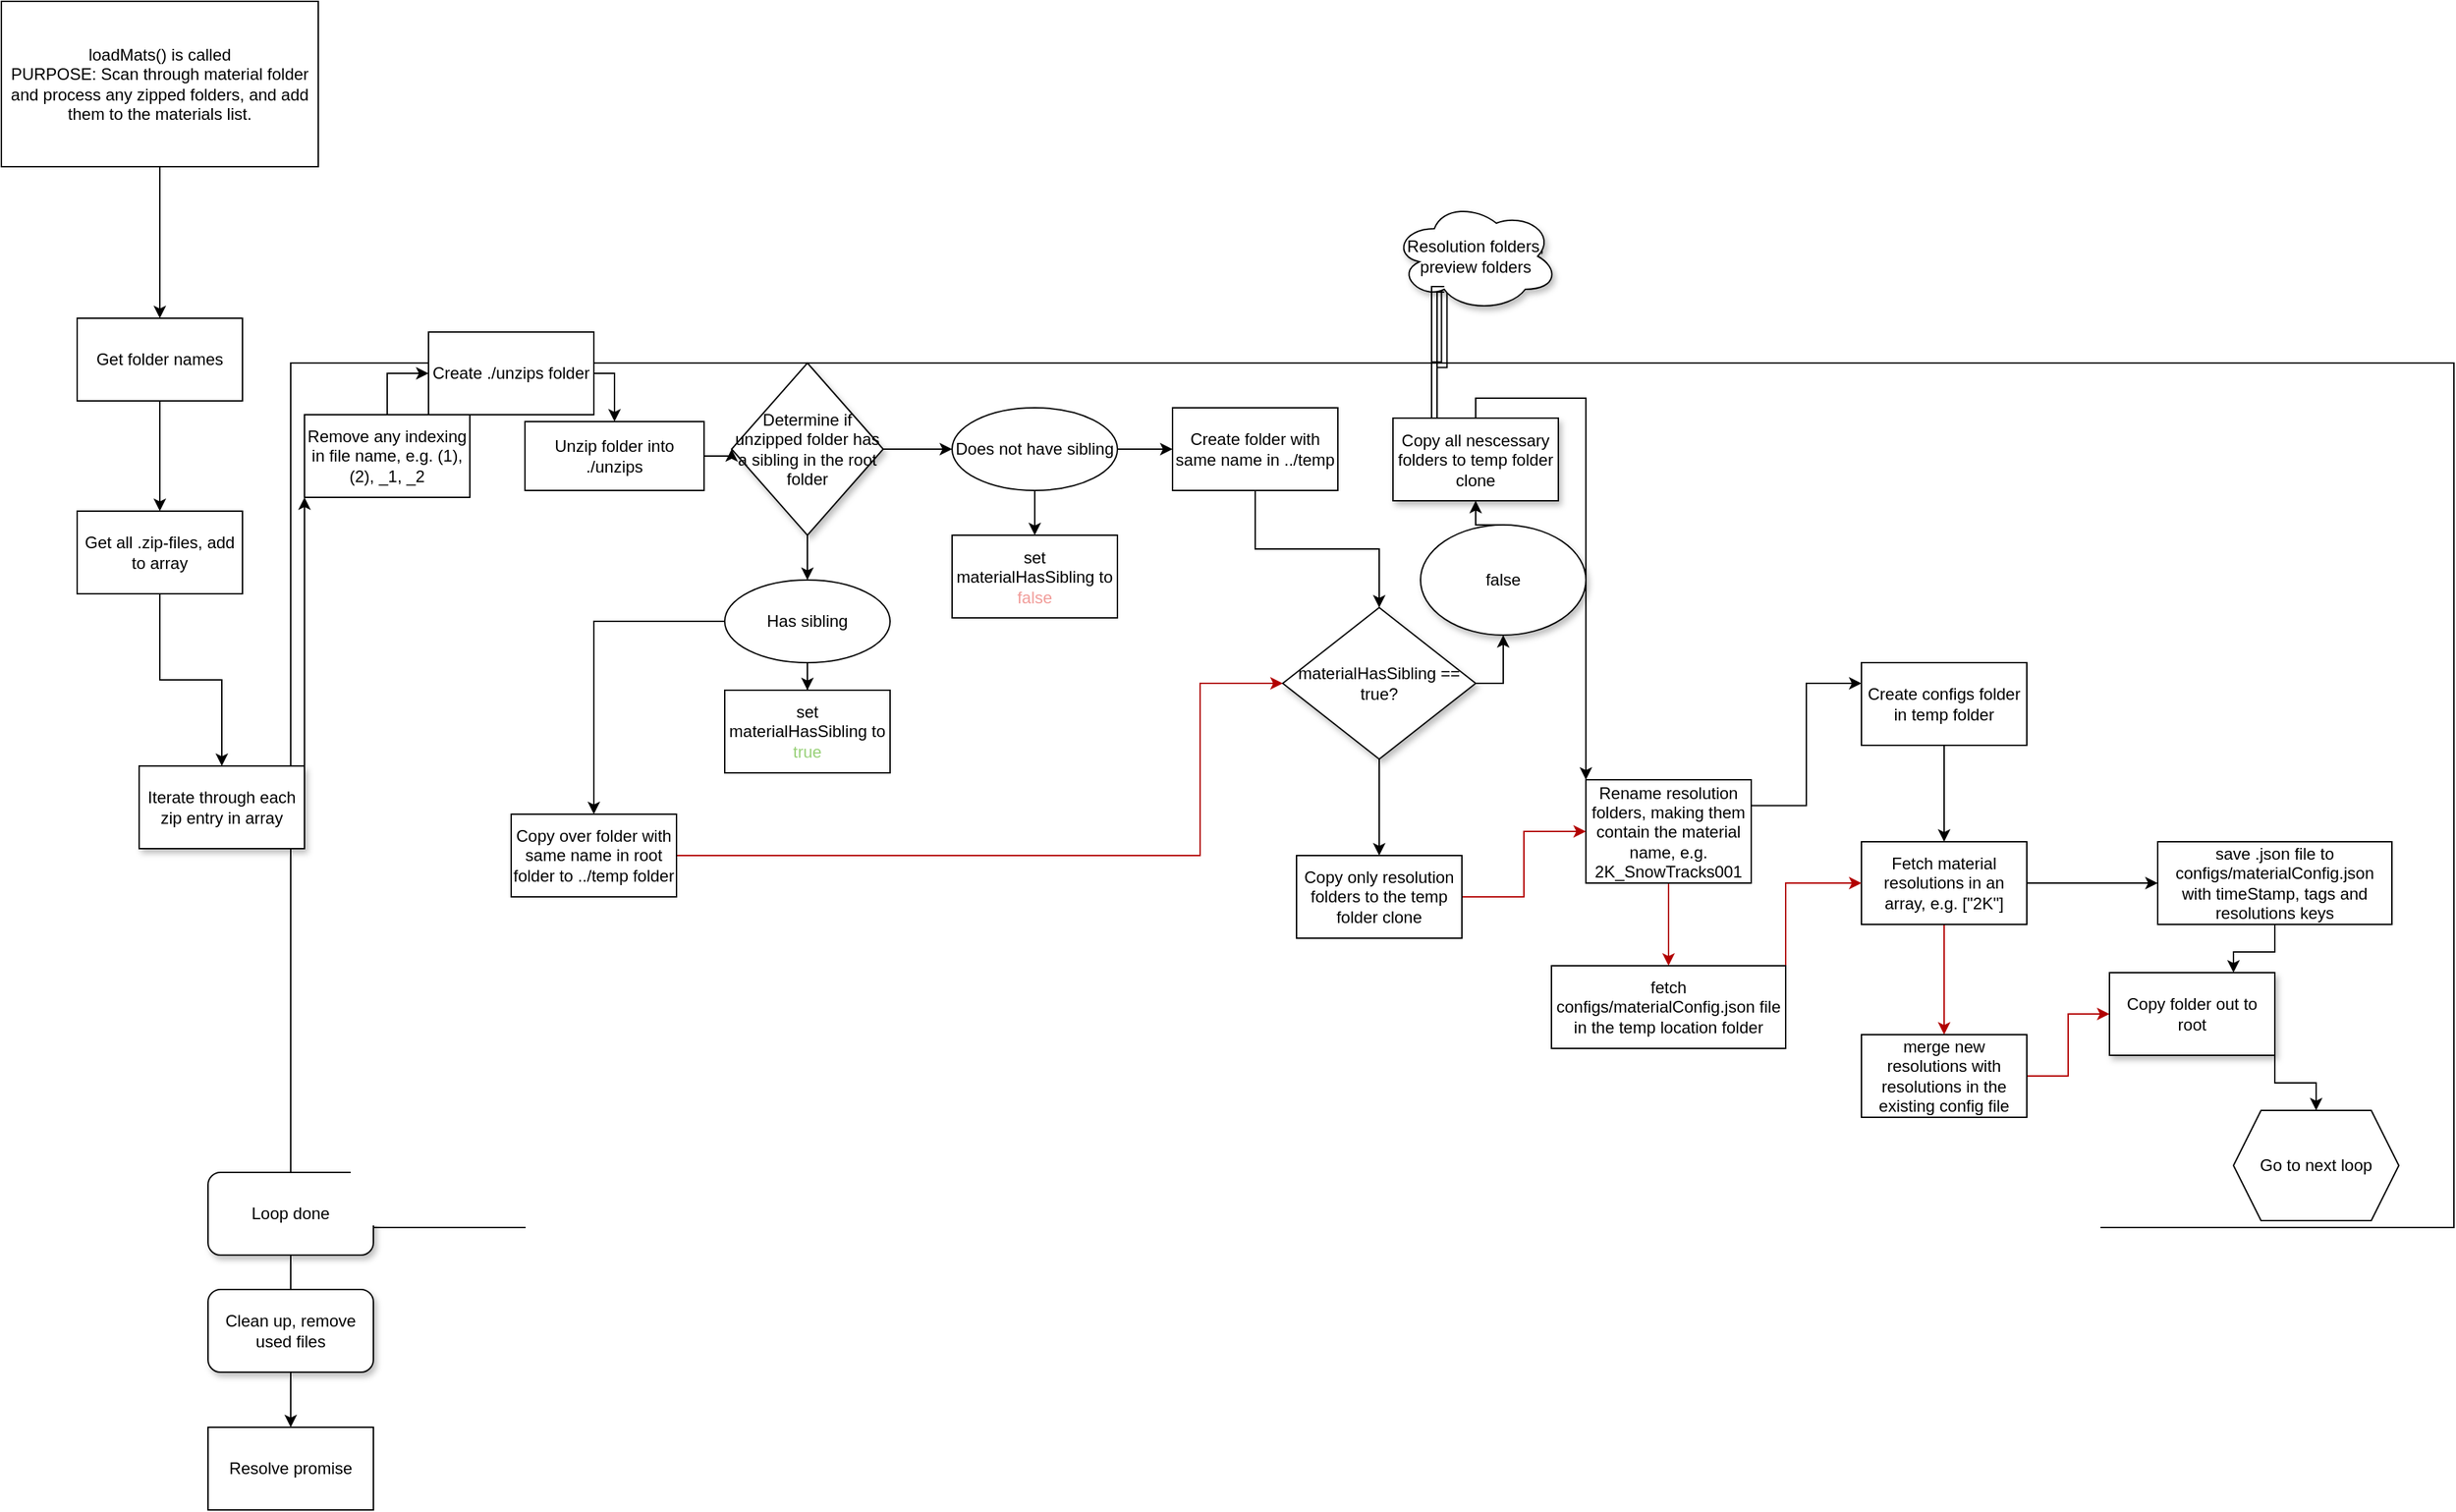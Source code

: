 <mxfile version="15.2.7" type="device" pages="2"><diagram id="7RGFKdEH5Pb6tyNks4_N" name="loadMats"><mxGraphModel dx="1422" dy="1922" grid="1" gridSize="10" guides="1" tooltips="1" connect="1" arrows="1" fold="1" page="1" pageScale="1" pageWidth="850" pageHeight="1100" math="0" shadow="0"><root><mxCell id="0"/><mxCell id="1" parent="0"/><mxCell id="j7DE4_1TnmKl7u6RfxlN-9" value="" style="rounded=0;whiteSpace=wrap;html=1;perimeterSpacing=0;" parent="1" vertex="1"><mxGeometry x="230" y="-822.5" width="1570" height="627.5" as="geometry"/></mxCell><mxCell id="j7DE4_1TnmKl7u6RfxlN-4" value="" style="edgeStyle=orthogonalEdgeStyle;rounded=0;orthogonalLoop=1;jettySize=auto;html=1;" parent="1" source="j7DE4_1TnmKl7u6RfxlN-1" target="j7DE4_1TnmKl7u6RfxlN-3" edge="1"><mxGeometry relative="1" as="geometry"/></mxCell><mxCell id="j7DE4_1TnmKl7u6RfxlN-1" value="loadMats() is called&lt;br&gt;PURPOSE: Scan through material folder and process any zipped folders, and add them to the materials list." style="rounded=0;whiteSpace=wrap;html=1;" parent="1" vertex="1"><mxGeometry x="20" y="-1085" width="230" height="120" as="geometry"/></mxCell><mxCell id="j7DE4_1TnmKl7u6RfxlN-6" value="" style="edgeStyle=orthogonalEdgeStyle;rounded=0;orthogonalLoop=1;jettySize=auto;html=1;" parent="1" source="j7DE4_1TnmKl7u6RfxlN-3" target="j7DE4_1TnmKl7u6RfxlN-5" edge="1"><mxGeometry relative="1" as="geometry"/></mxCell><mxCell id="j7DE4_1TnmKl7u6RfxlN-3" value="Get folder names" style="whiteSpace=wrap;html=1;rounded=0;" parent="1" vertex="1"><mxGeometry x="75" y="-855" width="120" height="60" as="geometry"/></mxCell><mxCell id="j7DE4_1TnmKl7u6RfxlN-8" value="" style="edgeStyle=orthogonalEdgeStyle;rounded=0;orthogonalLoop=1;jettySize=auto;html=1;" parent="1" source="j7DE4_1TnmKl7u6RfxlN-5" target="j7DE4_1TnmKl7u6RfxlN-7" edge="1"><mxGeometry relative="1" as="geometry"/></mxCell><mxCell id="j7DE4_1TnmKl7u6RfxlN-5" value="Get all .zip-files, add to array" style="whiteSpace=wrap;html=1;rounded=0;" parent="1" vertex="1"><mxGeometry x="75" y="-715" width="120" height="60" as="geometry"/></mxCell><mxCell id="j7DE4_1TnmKl7u6RfxlN-101" style="edgeStyle=orthogonalEdgeStyle;rounded=0;orthogonalLoop=1;jettySize=auto;html=1;exitX=1;exitY=0;exitDx=0;exitDy=0;entryX=0;entryY=1;entryDx=0;entryDy=0;strokeColor=default;" parent="1" source="j7DE4_1TnmKl7u6RfxlN-7" target="j7DE4_1TnmKl7u6RfxlN-14" edge="1"><mxGeometry relative="1" as="geometry"/></mxCell><mxCell id="j7DE4_1TnmKl7u6RfxlN-7" value="Iterate through each zip entry in array" style="whiteSpace=wrap;html=1;rounded=0;shadow=1;" parent="1" vertex="1"><mxGeometry x="120" y="-530" width="120" height="60" as="geometry"/></mxCell><mxCell id="j7DE4_1TnmKl7u6RfxlN-21" value="" style="edgeStyle=orthogonalEdgeStyle;rounded=0;orthogonalLoop=1;jettySize=auto;html=1;entryX=0;entryY=0.5;entryDx=0;entryDy=0;" parent="1" source="j7DE4_1TnmKl7u6RfxlN-12" target="j7DE4_1TnmKl7u6RfxlN-22" edge="1"><mxGeometry relative="1" as="geometry"><mxPoint x="560" y="-760" as="targetPoint"/></mxGeometry></mxCell><mxCell id="j7DE4_1TnmKl7u6RfxlN-12" value="Unzip folder into ./unzips" style="rounded=0;whiteSpace=wrap;html=1;" parent="1" vertex="1"><mxGeometry x="400" y="-780" width="130" height="50" as="geometry"/></mxCell><mxCell id="j7DE4_1TnmKl7u6RfxlN-105" style="edgeStyle=orthogonalEdgeStyle;rounded=0;orthogonalLoop=1;jettySize=auto;html=1;exitX=0.5;exitY=0;exitDx=0;exitDy=0;entryX=0;entryY=0.5;entryDx=0;entryDy=0;strokeColor=default;" parent="1" source="j7DE4_1TnmKl7u6RfxlN-14" target="j7DE4_1TnmKl7u6RfxlN-102" edge="1"><mxGeometry relative="1" as="geometry"/></mxCell><mxCell id="j7DE4_1TnmKl7u6RfxlN-14" value="Remove any indexing in file name, e.g. (1), (2), _1, _2" style="rounded=0;whiteSpace=wrap;html=1;" parent="1" vertex="1"><mxGeometry x="240" y="-785" width="120" height="60" as="geometry"/></mxCell><mxCell id="j7DE4_1TnmKl7u6RfxlN-26" value="" style="edgeStyle=orthogonalEdgeStyle;rounded=0;orthogonalLoop=1;jettySize=auto;html=1;" parent="1" source="j7DE4_1TnmKl7u6RfxlN-22" target="j7DE4_1TnmKl7u6RfxlN-25" edge="1"><mxGeometry relative="1" as="geometry"/></mxCell><mxCell id="j7DE4_1TnmKl7u6RfxlN-30" value="" style="edgeStyle=orthogonalEdgeStyle;rounded=0;orthogonalLoop=1;jettySize=auto;html=1;" parent="1" source="j7DE4_1TnmKl7u6RfxlN-22" target="j7DE4_1TnmKl7u6RfxlN-29" edge="1"><mxGeometry relative="1" as="geometry"/></mxCell><mxCell id="j7DE4_1TnmKl7u6RfxlN-22" value="&lt;span&gt;Determine if unzipped folder has a sibling in the root folder&lt;/span&gt;" style="rhombus;whiteSpace=wrap;html=1;rounded=0;shadow=1;" parent="1" vertex="1"><mxGeometry x="550" y="-822.5" width="110" height="125" as="geometry"/></mxCell><mxCell id="j7DE4_1TnmKl7u6RfxlN-28" value="" style="edgeStyle=orthogonalEdgeStyle;rounded=0;orthogonalLoop=1;jettySize=auto;html=1;" parent="1" source="j7DE4_1TnmKl7u6RfxlN-25" target="j7DE4_1TnmKl7u6RfxlN-27" edge="1"><mxGeometry relative="1" as="geometry"/></mxCell><mxCell id="j7DE4_1TnmKl7u6RfxlN-42" value="" style="edgeStyle=orthogonalEdgeStyle;rounded=0;orthogonalLoop=1;jettySize=auto;html=1;" parent="1" source="j7DE4_1TnmKl7u6RfxlN-25" target="j7DE4_1TnmKl7u6RfxlN-41" edge="1"><mxGeometry relative="1" as="geometry"/></mxCell><mxCell id="j7DE4_1TnmKl7u6RfxlN-25" value="Has sibling" style="ellipse;whiteSpace=wrap;html=1;rounded=0;" parent="1" vertex="1"><mxGeometry x="545" y="-665" width="120" height="60" as="geometry"/></mxCell><mxCell id="j7DE4_1TnmKl7u6RfxlN-59" style="edgeStyle=orthogonalEdgeStyle;rounded=0;orthogonalLoop=1;jettySize=auto;html=1;exitX=1;exitY=0.5;exitDx=0;exitDy=0;entryX=0;entryY=0.5;entryDx=0;entryDy=0;fillColor=#e51400;strokeColor=#B20000;" parent="1" source="j7DE4_1TnmKl7u6RfxlN-27" target="j7DE4_1TnmKl7u6RfxlN-64" edge="1"><mxGeometry relative="1" as="geometry"><mxPoint x="950" y="-595" as="targetPoint"/><Array as="points"><mxPoint x="890" y="-465"/><mxPoint x="890" y="-590"/></Array></mxGeometry></mxCell><mxCell id="j7DE4_1TnmKl7u6RfxlN-27" value="Copy over folder with same name in root folder to ../temp folder" style="whiteSpace=wrap;html=1;rounded=0;" parent="1" vertex="1"><mxGeometry x="390" y="-495" width="120" height="60" as="geometry"/></mxCell><mxCell id="j7DE4_1TnmKl7u6RfxlN-32" value="" style="edgeStyle=orthogonalEdgeStyle;rounded=0;orthogonalLoop=1;jettySize=auto;html=1;" parent="1" source="j7DE4_1TnmKl7u6RfxlN-29" target="j7DE4_1TnmKl7u6RfxlN-31" edge="1"><mxGeometry relative="1" as="geometry"/></mxCell><mxCell id="j7DE4_1TnmKl7u6RfxlN-40" value="" style="edgeStyle=orthogonalEdgeStyle;rounded=0;orthogonalLoop=1;jettySize=auto;html=1;" parent="1" source="j7DE4_1TnmKl7u6RfxlN-29" target="j7DE4_1TnmKl7u6RfxlN-39" edge="1"><mxGeometry relative="1" as="geometry"/></mxCell><mxCell id="j7DE4_1TnmKl7u6RfxlN-29" value="Does not have sibling" style="ellipse;whiteSpace=wrap;html=1;rounded=0;" parent="1" vertex="1"><mxGeometry x="710" y="-790" width="120" height="60" as="geometry"/></mxCell><mxCell id="j7DE4_1TnmKl7u6RfxlN-34" value="" style="edgeStyle=orthogonalEdgeStyle;rounded=0;orthogonalLoop=1;jettySize=auto;html=1;entryX=0.5;entryY=0;entryDx=0;entryDy=0;" parent="1" source="j7DE4_1TnmKl7u6RfxlN-31" target="j7DE4_1TnmKl7u6RfxlN-64" edge="1"><mxGeometry relative="1" as="geometry"><mxPoint x="1010" y="-625" as="targetPoint"/></mxGeometry></mxCell><mxCell id="j7DE4_1TnmKl7u6RfxlN-31" value="Create folder with same name in ../temp" style="whiteSpace=wrap;html=1;rounded=0;" parent="1" vertex="1"><mxGeometry x="870" y="-790" width="120" height="60" as="geometry"/></mxCell><mxCell id="j7DE4_1TnmKl7u6RfxlN-39" value="set materialHasSibling to &lt;font color=&quot;#f19c99&quot;&gt;false&lt;/font&gt;" style="whiteSpace=wrap;html=1;rounded=0;" parent="1" vertex="1"><mxGeometry x="710" y="-697.5" width="120" height="60" as="geometry"/></mxCell><mxCell id="j7DE4_1TnmKl7u6RfxlN-41" value="set materialHasSibling to &lt;font color=&quot;#97d077&quot;&gt;true&lt;/font&gt;" style="whiteSpace=wrap;html=1;rounded=0;" parent="1" vertex="1"><mxGeometry x="545" y="-585" width="120" height="60" as="geometry"/></mxCell><mxCell id="j7DE4_1TnmKl7u6RfxlN-84" value="" style="edgeStyle=orthogonalEdgeStyle;rounded=0;orthogonalLoop=1;jettySize=auto;html=1;strokeColor=#B20000;fillColor=#e51400;" parent="1" source="j7DE4_1TnmKl7u6RfxlN-43" target="j7DE4_1TnmKl7u6RfxlN-83" edge="1"><mxGeometry relative="1" as="geometry"/></mxCell><mxCell id="j7DE4_1TnmKl7u6RfxlN-87" style="edgeStyle=orthogonalEdgeStyle;rounded=0;orthogonalLoop=1;jettySize=auto;html=1;exitX=1;exitY=0.25;exitDx=0;exitDy=0;entryX=0;entryY=0.25;entryDx=0;entryDy=0;strokeColor=default;" parent="1" source="j7DE4_1TnmKl7u6RfxlN-43" target="j7DE4_1TnmKl7u6RfxlN-47" edge="1"><mxGeometry relative="1" as="geometry"/></mxCell><mxCell id="j7DE4_1TnmKl7u6RfxlN-43" value="Rename resolution folders, making them contain the material name, e.g. 2K_SnowTracks001" style="whiteSpace=wrap;html=1;rounded=0;" parent="1" vertex="1"><mxGeometry x="1170" y="-520" width="120" height="75" as="geometry"/></mxCell><mxCell id="j7DE4_1TnmKl7u6RfxlN-76" style="edgeStyle=orthogonalEdgeStyle;shape=link;rounded=0;orthogonalLoop=1;jettySize=auto;html=1;exitX=0.31;exitY=0.8;exitDx=0;exitDy=0;exitPerimeter=0;entryX=0.25;entryY=0;entryDx=0;entryDy=0;strokeColor=default;" parent="1" source="j7DE4_1TnmKl7u6RfxlN-45" target="j7DE4_1TnmKl7u6RfxlN-72" edge="1"><mxGeometry relative="1" as="geometry"/></mxCell><mxCell id="j7DE4_1TnmKl7u6RfxlN-45" value="Resolution folders, preview folders" style="ellipse;shape=cloud;whiteSpace=wrap;html=1;rounded=0;shadow=1;fillOpacity=100;snapToPoint=0;" parent="1" vertex="1"><mxGeometry x="1030" y="-940" width="120" height="80" as="geometry"/></mxCell><mxCell id="j7DE4_1TnmKl7u6RfxlN-88" style="edgeStyle=orthogonalEdgeStyle;rounded=0;orthogonalLoop=1;jettySize=auto;html=1;exitX=0.5;exitY=1;exitDx=0;exitDy=0;entryX=0.5;entryY=0;entryDx=0;entryDy=0;strokeColor=default;" parent="1" source="j7DE4_1TnmKl7u6RfxlN-47" target="j7DE4_1TnmKl7u6RfxlN-49" edge="1"><mxGeometry relative="1" as="geometry"/></mxCell><mxCell id="j7DE4_1TnmKl7u6RfxlN-47" value="Create configs folder in temp folder" style="whiteSpace=wrap;html=1;rounded=0;" parent="1" vertex="1"><mxGeometry x="1370" y="-605" width="120" height="60" as="geometry"/></mxCell><mxCell id="j7DE4_1TnmKl7u6RfxlN-52" value="" style="edgeStyle=orthogonalEdgeStyle;rounded=0;orthogonalLoop=1;jettySize=auto;html=1;" parent="1" source="j7DE4_1TnmKl7u6RfxlN-49" target="j7DE4_1TnmKl7u6RfxlN-51" edge="1"><mxGeometry relative="1" as="geometry"/></mxCell><mxCell id="j7DE4_1TnmKl7u6RfxlN-91" value="" style="edgeStyle=orthogonalEdgeStyle;rounded=0;orthogonalLoop=1;jettySize=auto;html=1;strokeColor=#B20000;fillColor=#e51400;" parent="1" source="j7DE4_1TnmKl7u6RfxlN-49" target="j7DE4_1TnmKl7u6RfxlN-90" edge="1"><mxGeometry relative="1" as="geometry"/></mxCell><mxCell id="j7DE4_1TnmKl7u6RfxlN-49" value="Fetch material resolutions in an array, e.g. [&quot;2K&quot;]" style="whiteSpace=wrap;html=1;rounded=0;" parent="1" vertex="1"><mxGeometry x="1370" y="-475" width="120" height="60" as="geometry"/></mxCell><mxCell id="j7DE4_1TnmKl7u6RfxlN-56" value="" style="edgeStyle=orthogonalEdgeStyle;rounded=0;orthogonalLoop=1;jettySize=auto;html=1;entryX=0.75;entryY=0;entryDx=0;entryDy=0;" parent="1" source="j7DE4_1TnmKl7u6RfxlN-51" target="j7DE4_1TnmKl7u6RfxlN-107" edge="1"><mxGeometry relative="1" as="geometry"/></mxCell><mxCell id="j7DE4_1TnmKl7u6RfxlN-51" value="save .json file to&lt;br&gt;configs/materialConfig.json&lt;br&gt;with timeStamp, tags and resolutions keys" style="whiteSpace=wrap;html=1;rounded=0;" parent="1" vertex="1"><mxGeometry x="1585" y="-475" width="170" height="60" as="geometry"/></mxCell><mxCell id="j7DE4_1TnmKl7u6RfxlN-55" value="Go to next loop" style="shape=hexagon;perimeter=hexagonPerimeter2;whiteSpace=wrap;html=1;fixedSize=1;rounded=0;" parent="1" vertex="1"><mxGeometry x="1640" y="-280" width="120" height="80" as="geometry"/></mxCell><mxCell id="j7DE4_1TnmKl7u6RfxlN-68" style="edgeStyle=orthogonalEdgeStyle;rounded=0;orthogonalLoop=1;jettySize=auto;html=1;exitX=1;exitY=0.5;exitDx=0;exitDy=0;entryX=0.5;entryY=1;entryDx=0;entryDy=0;strokeColor=default;" parent="1" source="j7DE4_1TnmKl7u6RfxlN-64" target="j7DE4_1TnmKl7u6RfxlN-66" edge="1"><mxGeometry relative="1" as="geometry"/></mxCell><mxCell id="j7DE4_1TnmKl7u6RfxlN-78" value="" style="edgeStyle=orthogonalEdgeStyle;rounded=0;orthogonalLoop=1;jettySize=auto;html=1;strokeColor=default;" parent="1" source="j7DE4_1TnmKl7u6RfxlN-64" target="j7DE4_1TnmKl7u6RfxlN-77" edge="1"><mxGeometry relative="1" as="geometry"/></mxCell><mxCell id="j7DE4_1TnmKl7u6RfxlN-64" value="materialHasSibling == true?" style="rhombus;whiteSpace=wrap;html=1;rounded=0;shadow=1;" parent="1" vertex="1"><mxGeometry x="950" y="-645" width="140" height="110" as="geometry"/></mxCell><mxCell id="j7DE4_1TnmKl7u6RfxlN-73" style="edgeStyle=orthogonalEdgeStyle;rounded=0;orthogonalLoop=1;jettySize=auto;html=1;exitX=0.5;exitY=0;exitDx=0;exitDy=0;entryX=0.5;entryY=1;entryDx=0;entryDy=0;strokeColor=default;" parent="1" source="j7DE4_1TnmKl7u6RfxlN-66" target="j7DE4_1TnmKl7u6RfxlN-72" edge="1"><mxGeometry relative="1" as="geometry"/></mxCell><mxCell id="j7DE4_1TnmKl7u6RfxlN-66" value="false" style="ellipse;whiteSpace=wrap;html=1;rounded=0;shadow=1;" parent="1" vertex="1"><mxGeometry x="1050" y="-705" width="120" height="80" as="geometry"/></mxCell><mxCell id="j7DE4_1TnmKl7u6RfxlN-74" style="edgeStyle=orthogonalEdgeStyle;rounded=0;orthogonalLoop=1;jettySize=auto;html=1;exitX=0.5;exitY=0;exitDx=0;exitDy=0;entryX=0;entryY=0;entryDx=0;entryDy=0;strokeColor=default;" parent="1" source="j7DE4_1TnmKl7u6RfxlN-72" target="j7DE4_1TnmKl7u6RfxlN-43" edge="1"><mxGeometry relative="1" as="geometry"><Array as="points"><mxPoint x="1090" y="-797"/></Array></mxGeometry></mxCell><mxCell id="j7DE4_1TnmKl7u6RfxlN-75" style="edgeStyle=orthogonalEdgeStyle;rounded=0;orthogonalLoop=1;jettySize=auto;html=1;exitX=0.25;exitY=0;exitDx=0;exitDy=0;strokeColor=default;shape=link;entryX=0.31;entryY=0.8;entryDx=0;entryDy=0;entryPerimeter=0;" parent="1" source="j7DE4_1TnmKl7u6RfxlN-72" target="j7DE4_1TnmKl7u6RfxlN-45" edge="1"><mxGeometry relative="1" as="geometry"><mxPoint x="1070" y="-845" as="targetPoint"/><Array as="points"><mxPoint x="1060" y="-876"/></Array></mxGeometry></mxCell><mxCell id="j7DE4_1TnmKl7u6RfxlN-72" value="Copy all nescessary folders to temp folder clone" style="rounded=0;whiteSpace=wrap;html=1;shadow=1;" parent="1" vertex="1"><mxGeometry x="1030" y="-782.5" width="120" height="60" as="geometry"/></mxCell><mxCell id="j7DE4_1TnmKl7u6RfxlN-81" style="edgeStyle=orthogonalEdgeStyle;rounded=0;orthogonalLoop=1;jettySize=auto;html=1;exitX=1;exitY=0.5;exitDx=0;exitDy=0;entryX=0;entryY=0.5;entryDx=0;entryDy=0;strokeColor=#B20000;fillColor=#e51400;" parent="1" source="j7DE4_1TnmKl7u6RfxlN-77" target="j7DE4_1TnmKl7u6RfxlN-43" edge="1"><mxGeometry relative="1" as="geometry"/></mxCell><mxCell id="j7DE4_1TnmKl7u6RfxlN-77" value="Copy only resolution folders to the temp folder clone" style="whiteSpace=wrap;html=1;rounded=0;shadow=0;" parent="1" vertex="1"><mxGeometry x="960" y="-465" width="120" height="60" as="geometry"/></mxCell><mxCell id="j7DE4_1TnmKl7u6RfxlN-89" style="edgeStyle=orthogonalEdgeStyle;rounded=0;orthogonalLoop=1;jettySize=auto;html=1;exitX=1;exitY=0;exitDx=0;exitDy=0;entryX=0;entryY=0.5;entryDx=0;entryDy=0;strokeColor=#B20000;fillColor=#e51400;" parent="1" source="j7DE4_1TnmKl7u6RfxlN-83" target="j7DE4_1TnmKl7u6RfxlN-49" edge="1"><mxGeometry relative="1" as="geometry"/></mxCell><mxCell id="j7DE4_1TnmKl7u6RfxlN-83" value="fetch configs/materialConfig.json file in the temp location folder" style="whiteSpace=wrap;html=1;rounded=0;" parent="1" vertex="1"><mxGeometry x="1145" y="-385" width="170" height="60" as="geometry"/></mxCell><mxCell id="j7DE4_1TnmKl7u6RfxlN-92" style="edgeStyle=orthogonalEdgeStyle;rounded=0;orthogonalLoop=1;jettySize=auto;html=1;exitX=1;exitY=0.5;exitDx=0;exitDy=0;entryX=0;entryY=0.5;entryDx=0;entryDy=0;strokeColor=#B20000;fillColor=#e51400;" parent="1" source="j7DE4_1TnmKl7u6RfxlN-90" target="j7DE4_1TnmKl7u6RfxlN-107" edge="1"><mxGeometry relative="1" as="geometry"/></mxCell><mxCell id="j7DE4_1TnmKl7u6RfxlN-90" value="merge new resolutions with resolutions in the existing config file" style="whiteSpace=wrap;html=1;rounded=0;" parent="1" vertex="1"><mxGeometry x="1370" y="-335" width="120" height="60" as="geometry"/></mxCell><mxCell id="j7DE4_1TnmKl7u6RfxlN-106" style="edgeStyle=orthogonalEdgeStyle;rounded=0;orthogonalLoop=1;jettySize=auto;html=1;exitX=0.5;exitY=1;exitDx=0;exitDy=0;entryX=0.5;entryY=0;entryDx=0;entryDy=0;strokeColor=default;" parent="1" source="j7DE4_1TnmKl7u6RfxlN-95" target="j7DE4_1TnmKl7u6RfxlN-99" edge="1"><mxGeometry relative="1" as="geometry"/></mxCell><mxCell id="j7DE4_1TnmKl7u6RfxlN-95" value="Loop done" style="rounded=1;whiteSpace=wrap;html=1;shadow=1;" parent="1" vertex="1"><mxGeometry x="170" y="-235" width="120" height="60" as="geometry"/></mxCell><mxCell id="j7DE4_1TnmKl7u6RfxlN-99" value="Resolve promise" style="whiteSpace=wrap;html=1;rounded=0;" parent="1" vertex="1"><mxGeometry x="170" y="-50" width="120" height="60" as="geometry"/></mxCell><mxCell id="j7DE4_1TnmKl7u6RfxlN-104" style="edgeStyle=orthogonalEdgeStyle;rounded=0;orthogonalLoop=1;jettySize=auto;html=1;exitX=1;exitY=0.5;exitDx=0;exitDy=0;entryX=0.5;entryY=0;entryDx=0;entryDy=0;strokeColor=default;" parent="1" source="j7DE4_1TnmKl7u6RfxlN-102" target="j7DE4_1TnmKl7u6RfxlN-12" edge="1"><mxGeometry relative="1" as="geometry"/></mxCell><mxCell id="j7DE4_1TnmKl7u6RfxlN-102" value="Create ./unzips folder" style="whiteSpace=wrap;html=1;rounded=0;" parent="1" vertex="1"><mxGeometry x="330" y="-845" width="120" height="60" as="geometry"/></mxCell><mxCell id="j7DE4_1TnmKl7u6RfxlN-108" style="edgeStyle=orthogonalEdgeStyle;rounded=0;orthogonalLoop=1;jettySize=auto;html=1;exitX=1;exitY=1;exitDx=0;exitDy=0;entryX=0.5;entryY=0;entryDx=0;entryDy=0;strokeColor=default;" parent="1" source="j7DE4_1TnmKl7u6RfxlN-107" target="j7DE4_1TnmKl7u6RfxlN-55" edge="1"><mxGeometry relative="1" as="geometry"/></mxCell><mxCell id="j7DE4_1TnmKl7u6RfxlN-107" value="Copy folder out to root" style="rounded=0;whiteSpace=wrap;html=1;shadow=1;" parent="1" vertex="1"><mxGeometry x="1550" y="-380" width="120" height="60" as="geometry"/></mxCell><mxCell id="j7DE4_1TnmKl7u6RfxlN-109" value="Clean up, remove used files" style="rounded=1;whiteSpace=wrap;html=1;shadow=1;" parent="1" vertex="1"><mxGeometry x="170" y="-150" width="120" height="60" as="geometry"/></mxCell></root></mxGraphModel></diagram><diagram id="9RZyqHiGx6vZ5QoEBTw6" name="drag-out"><mxGraphModel dx="1422" dy="822" grid="1" gridSize="10" guides="1" tooltips="1" connect="1" arrows="1" fold="1" page="1" pageScale="1" pageWidth="850" pageHeight="1100" math="0" shadow="0"><root><mxCell id="P3taSQqcbgiQHKdfc4Wd-0"/><mxCell id="P3taSQqcbgiQHKdfc4Wd-1" parent="P3taSQqcbgiQHKdfc4Wd-0"/></root></mxGraphModel></diagram></mxfile>